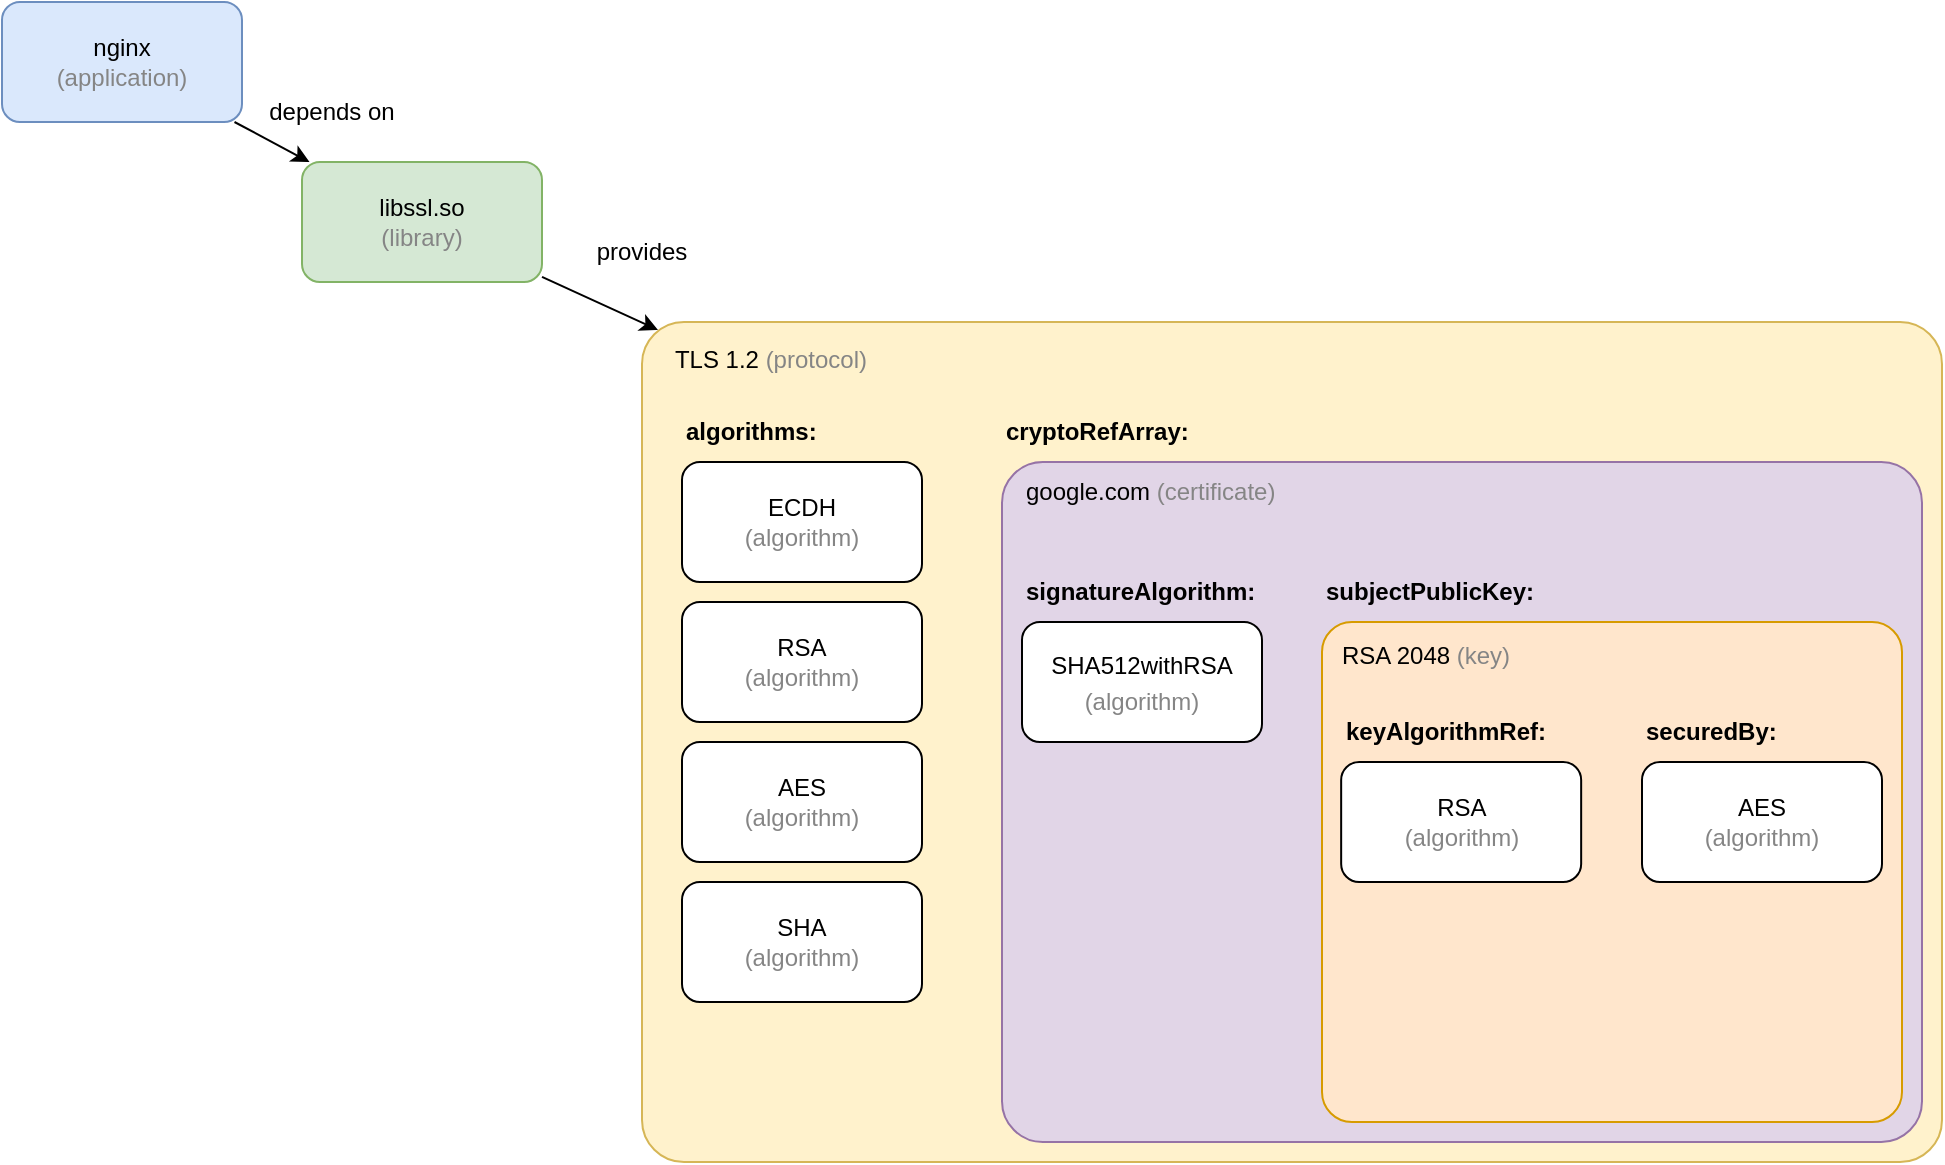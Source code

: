 <mxfile version="22.0.3" type="device">
  <diagram name="Page-1" id="0mEOWaze2w2jlNGpqhiV">
    <mxGraphModel dx="1242" dy="814" grid="1" gridSize="10" guides="1" tooltips="1" connect="1" arrows="1" fold="1" page="1" pageScale="1" pageWidth="3300" pageHeight="4681" math="0" shadow="0">
      <root>
        <mxCell id="0" />
        <mxCell id="1" parent="0" />
        <mxCell id="tQSp34hsLfUITRJQlQNc-10" style="rounded=0;orthogonalLoop=1;jettySize=auto;html=1;" parent="1" source="tQSp34hsLfUITRJQlQNc-1" target="tQSp34hsLfUITRJQlQNc-2" edge="1">
          <mxGeometry relative="1" as="geometry" />
        </mxCell>
        <mxCell id="tQSp34hsLfUITRJQlQNc-1" value="nginx &lt;br&gt;&lt;font color=&quot;#858585&quot;&gt;(application)&lt;/font&gt;" style="rounded=1;whiteSpace=wrap;html=1;fillColor=#dae8fc;strokeColor=#6c8ebf;" parent="1" vertex="1">
          <mxGeometry x="160" y="240" width="120" height="60" as="geometry" />
        </mxCell>
        <mxCell id="tQSp34hsLfUITRJQlQNc-11" style="rounded=0;orthogonalLoop=1;jettySize=auto;html=1;entryX=0;entryY=0;entryDx=0;entryDy=0;" parent="1" source="tQSp34hsLfUITRJQlQNc-2" target="tQSp34hsLfUITRJQlQNc-9" edge="1">
          <mxGeometry relative="1" as="geometry">
            <mxPoint x="490" y="410" as="targetPoint" />
          </mxGeometry>
        </mxCell>
        <mxCell id="tQSp34hsLfUITRJQlQNc-2" value="libssl.so&lt;br&gt;&lt;font color=&quot;#858585&quot;&gt;(library)&lt;/font&gt;" style="rounded=1;whiteSpace=wrap;html=1;fillColor=#d5e8d4;strokeColor=#82b366;" parent="1" vertex="1">
          <mxGeometry x="310" y="320" width="120" height="60" as="geometry" />
        </mxCell>
        <mxCell id="tQSp34hsLfUITRJQlQNc-3" value="" style="rounded=1;whiteSpace=wrap;html=1;fillColor=#fff2cc;strokeColor=#d6b656;align=left;verticalAlign=top;arcSize=5;" parent="1" vertex="1">
          <mxGeometry x="480" y="400" width="650" height="420" as="geometry" />
        </mxCell>
        <mxCell id="tQSp34hsLfUITRJQlQNc-5" value="ECDH&lt;br&gt;&lt;font color=&quot;#858585&quot;&gt;(algorithm)&lt;/font&gt;" style="rounded=1;whiteSpace=wrap;html=1;" parent="1" vertex="1">
          <mxGeometry x="500" y="470" width="120" height="60" as="geometry" />
        </mxCell>
        <mxCell id="tQSp34hsLfUITRJQlQNc-6" value="RSA&lt;br&gt;&lt;font color=&quot;#858585&quot;&gt;(algorithm)&lt;/font&gt;" style="rounded=1;whiteSpace=wrap;html=1;" parent="1" vertex="1">
          <mxGeometry x="500" y="540" width="120" height="60" as="geometry" />
        </mxCell>
        <mxCell id="tQSp34hsLfUITRJQlQNc-7" value="AES&lt;br&gt;&lt;font color=&quot;#858585&quot;&gt;(algorithm)&lt;/font&gt;" style="rounded=1;whiteSpace=wrap;html=1;" parent="1" vertex="1">
          <mxGeometry x="500" y="610" width="120" height="60" as="geometry" />
        </mxCell>
        <mxCell id="tQSp34hsLfUITRJQlQNc-8" value="SHA&lt;br&gt;&lt;font color=&quot;#858585&quot;&gt;(algorithm)&lt;/font&gt;" style="rounded=1;whiteSpace=wrap;html=1;" parent="1" vertex="1">
          <mxGeometry x="500" y="680" width="120" height="60" as="geometry" />
        </mxCell>
        <mxCell id="tQSp34hsLfUITRJQlQNc-9" value="&amp;nbsp; TLS 1.2 &lt;font color=&quot;#858585&quot;&gt;(protocol)&lt;/font&gt;" style="text;html=1;strokeColor=none;fillColor=none;align=left;verticalAlign=middle;whiteSpace=wrap;rounded=0;" parent="1" vertex="1">
          <mxGeometry x="488" y="404" width="122" height="30" as="geometry" />
        </mxCell>
        <mxCell id="tQSp34hsLfUITRJQlQNc-12" value="algorithms:" style="text;html=1;strokeColor=none;fillColor=none;align=left;verticalAlign=middle;whiteSpace=wrap;rounded=0;fontStyle=1" parent="1" vertex="1">
          <mxGeometry x="500" y="450" width="120" height="10" as="geometry" />
        </mxCell>
        <mxCell id="tQSp34hsLfUITRJQlQNc-13" value="cryptoRefArray:" style="text;html=1;strokeColor=none;fillColor=none;align=left;verticalAlign=middle;whiteSpace=wrap;rounded=0;fontStyle=1" parent="1" vertex="1">
          <mxGeometry x="660" y="450" width="120" height="10" as="geometry" />
        </mxCell>
        <mxCell id="tQSp34hsLfUITRJQlQNc-14" value="" style="rounded=1;whiteSpace=wrap;html=1;fillColor=#e1d5e7;strokeColor=#9673a6;arcSize=6;" parent="1" vertex="1">
          <mxGeometry x="660" y="470" width="460" height="340" as="geometry" />
        </mxCell>
        <mxCell id="tQSp34hsLfUITRJQlQNc-15" value="google.com &lt;font color=&quot;#858585&quot;&gt;(certificate)&lt;/font&gt;" style="text;html=1;strokeColor=none;fillColor=none;align=left;verticalAlign=middle;whiteSpace=wrap;rounded=0;" parent="1" vertex="1">
          <mxGeometry x="670" y="470" width="150" height="30" as="geometry" />
        </mxCell>
        <mxCell id="tQSp34hsLfUITRJQlQNc-16" value="&lt;div style=&quot;line-height: 18px;&quot;&gt;SHA512withRSA&lt;/div&gt;&lt;div style=&quot;line-height: 18px;&quot;&gt;&lt;font color=&quot;#858585&quot;&gt;(algorithm)&lt;/font&gt;&lt;br&gt;&lt;/div&gt;" style="rounded=1;whiteSpace=wrap;html=1;" parent="1" vertex="1">
          <mxGeometry x="670" y="550" width="120" height="60" as="geometry" />
        </mxCell>
        <mxCell id="tQSp34hsLfUITRJQlQNc-21" value="signatureAlgorithm:" style="text;html=1;strokeColor=none;fillColor=none;align=left;verticalAlign=middle;whiteSpace=wrap;rounded=0;fontStyle=1" parent="1" vertex="1">
          <mxGeometry x="670" y="530" width="120" height="10" as="geometry" />
        </mxCell>
        <mxCell id="tQSp34hsLfUITRJQlQNc-22" value="subjectPublicKey:" style="text;html=1;strokeColor=none;fillColor=none;align=left;verticalAlign=middle;whiteSpace=wrap;rounded=0;fontStyle=1" parent="1" vertex="1">
          <mxGeometry x="820" y="530" width="120" height="10" as="geometry" />
        </mxCell>
        <mxCell id="tQSp34hsLfUITRJQlQNc-17" value="&lt;div style=&quot;line-height: 18px;&quot;&gt;&lt;br&gt;&lt;/div&gt;" style="rounded=1;whiteSpace=wrap;html=1;fillColor=#ffe6cc;strokeColor=#d79b00;arcSize=6;" parent="1" vertex="1">
          <mxGeometry x="820" y="550" width="290" height="250" as="geometry" />
        </mxCell>
        <mxCell id="tQSp34hsLfUITRJQlQNc-18" value="RSA 2048 &lt;font color=&quot;#858585&quot;&gt;(key)&lt;/font&gt;" style="text;html=1;strokeColor=none;fillColor=none;align=left;verticalAlign=middle;whiteSpace=wrap;rounded=0;" parent="1" vertex="1">
          <mxGeometry x="828.158" y="550" width="163.158" height="34.091" as="geometry" />
        </mxCell>
        <mxCell id="tQSp34hsLfUITRJQlQNc-23" value="keyAlgorithmRef:" style="text;html=1;strokeColor=none;fillColor=none;align=left;verticalAlign=middle;whiteSpace=wrap;rounded=0;fontStyle=1" parent="1" vertex="1">
          <mxGeometry x="829.583" y="600" width="161.739" height="10" as="geometry" />
        </mxCell>
        <mxCell id="tQSp34hsLfUITRJQlQNc-25" value="RSA&lt;br&gt;&lt;font color=&quot;#858585&quot;&gt;(algorithm)&lt;/font&gt;" style="rounded=1;whiteSpace=wrap;html=1;" parent="1" vertex="1">
          <mxGeometry x="829.58" y="620" width="120" height="60" as="geometry" />
        </mxCell>
        <mxCell id="tQSp34hsLfUITRJQlQNc-26" value="securedBy:" style="text;html=1;strokeColor=none;fillColor=none;align=left;verticalAlign=middle;whiteSpace=wrap;rounded=0;fontStyle=1" parent="1" vertex="1">
          <mxGeometry x="980" y="600" width="120" height="10" as="geometry" />
        </mxCell>
        <mxCell id="tQSp34hsLfUITRJQlQNc-28" value="AES&lt;br&gt;&lt;font color=&quot;#858585&quot;&gt;(algorithm)&lt;/font&gt;" style="rounded=1;whiteSpace=wrap;html=1;" parent="1" vertex="1">
          <mxGeometry x="980" y="620" width="120" height="60" as="geometry" />
        </mxCell>
        <mxCell id="tQSp34hsLfUITRJQlQNc-30" value="depends on" style="text;html=1;strokeColor=none;fillColor=none;align=center;verticalAlign=middle;whiteSpace=wrap;rounded=0;" parent="1" vertex="1">
          <mxGeometry x="280" y="280" width="90" height="30" as="geometry" />
        </mxCell>
        <mxCell id="tQSp34hsLfUITRJQlQNc-31" value="provides" style="text;html=1;strokeColor=none;fillColor=none;align=center;verticalAlign=middle;whiteSpace=wrap;rounded=0;" parent="1" vertex="1">
          <mxGeometry x="450" y="350" width="60" height="30" as="geometry" />
        </mxCell>
      </root>
    </mxGraphModel>
  </diagram>
</mxfile>
